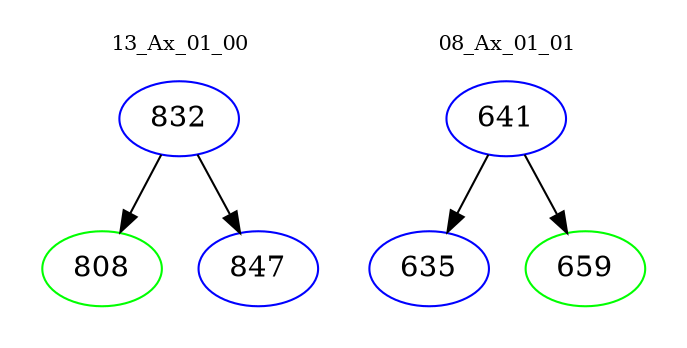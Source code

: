 digraph{
subgraph cluster_0 {
color = white
label = "13_Ax_01_00";
fontsize=10;
T0_832 [label="832", color="blue"]
T0_832 -> T0_808 [color="black"]
T0_808 [label="808", color="green"]
T0_832 -> T0_847 [color="black"]
T0_847 [label="847", color="blue"]
}
subgraph cluster_1 {
color = white
label = "08_Ax_01_01";
fontsize=10;
T1_641 [label="641", color="blue"]
T1_641 -> T1_635 [color="black"]
T1_635 [label="635", color="blue"]
T1_641 -> T1_659 [color="black"]
T1_659 [label="659", color="green"]
}
}
